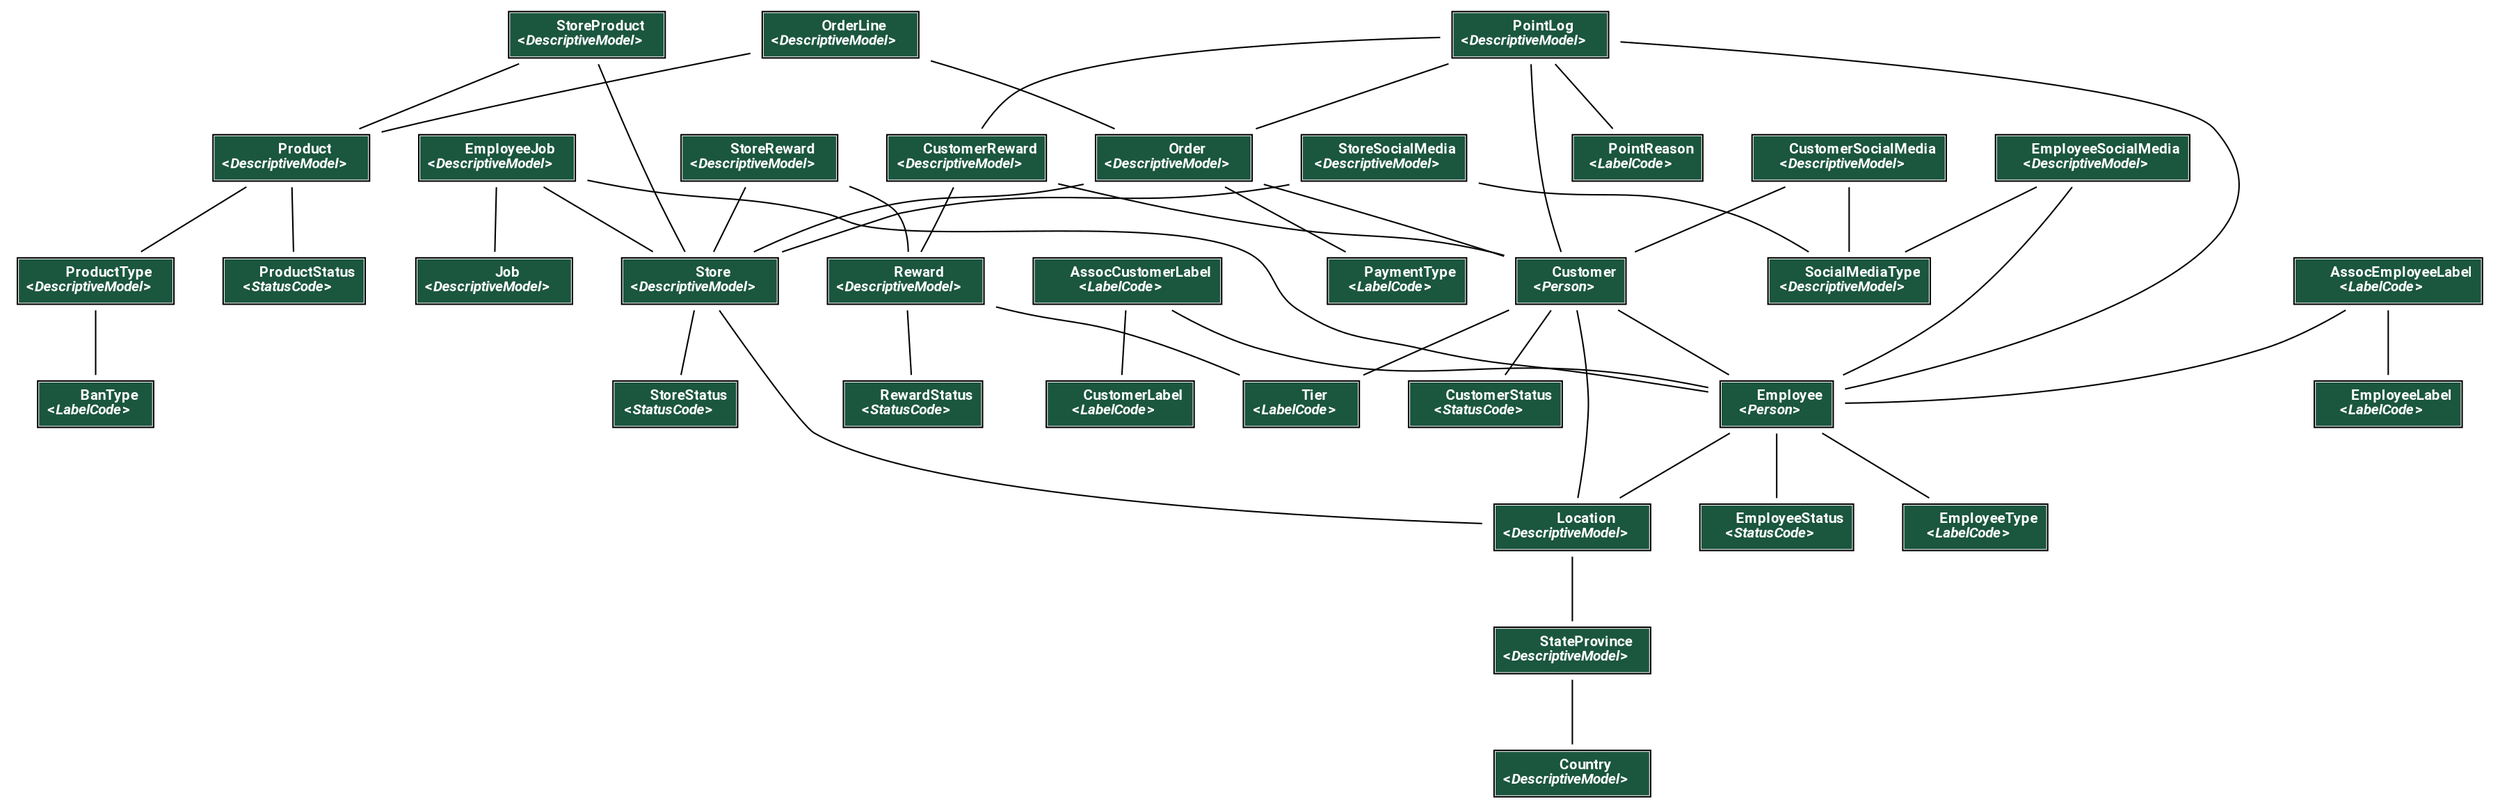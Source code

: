 digraph model_graph {
  // Dotfile by Django-Extensions graph_models
  // Created: 2021-10-11 21:52
  

  fontname = "Roboto"
  fontsize = 8
  splines  = true

  node [
    fontname = "Roboto"
    fontsize = 8
    shape = "plaintext"
  ]

  edge [
    fontname = "Roboto"
    fontsize = 8
  ]

  // Labels


  Bakery_models_CustomerLabel [label=<
    <TABLE BGCOLOR="white" BORDER="1" CELLBORDER="0" CELLSPACING="0">
    <TR><TD COLSPAN="2" CELLPADDING="5" ALIGN="CENTER" BGCOLOR="#1b563f">
    <FONT FACE="Roboto" COLOR="white" POINT-SIZE="10"><B>
    CustomerLabel<BR/>&lt;<FONT FACE="Roboto"><I>LabelCode</I></FONT>&gt;
    </B></FONT></TD></TR>
  
    </TABLE>
    >]

  Bakery_models_EmployeeLabel [label=<
    <TABLE BGCOLOR="white" BORDER="1" CELLBORDER="0" CELLSPACING="0">
    <TR><TD COLSPAN="2" CELLPADDING="5" ALIGN="CENTER" BGCOLOR="#1b563f">
    <FONT FACE="Roboto" COLOR="white" POINT-SIZE="10"><B>
    EmployeeLabel<BR/>&lt;<FONT FACE="Roboto"><I>LabelCode</I></FONT>&gt;
    </B></FONT></TD></TR>
  
    </TABLE>
    >]

  Bakery_models_EmployeeStatus [label=<
    <TABLE BGCOLOR="white" BORDER="1" CELLBORDER="0" CELLSPACING="0">
    <TR><TD COLSPAN="2" CELLPADDING="5" ALIGN="CENTER" BGCOLOR="#1b563f">
    <FONT FACE="Roboto" COLOR="white" POINT-SIZE="10"><B>
    EmployeeStatus<BR/>&lt;<FONT FACE="Roboto"><I>StatusCode</I></FONT>&gt;
    </B></FONT></TD></TR>
  
    </TABLE>
    >]

  Bakery_models_CustomerStatus [label=<
    <TABLE BGCOLOR="white" BORDER="1" CELLBORDER="0" CELLSPACING="0">
    <TR><TD COLSPAN="2" CELLPADDING="5" ALIGN="CENTER" BGCOLOR="#1b563f">
    <FONT FACE="Roboto" COLOR="white" POINT-SIZE="10"><B>
    CustomerStatus<BR/>&lt;<FONT FACE="Roboto"><I>StatusCode</I></FONT>&gt;
    </B></FONT></TD></TR>
  
    </TABLE>
    >]

  Bakery_models_ProductStatus [label=<
    <TABLE BGCOLOR="white" BORDER="1" CELLBORDER="0" CELLSPACING="0">
    <TR><TD COLSPAN="2" CELLPADDING="5" ALIGN="CENTER" BGCOLOR="#1b563f">
    <FONT FACE="Roboto" COLOR="white" POINT-SIZE="10"><B>
    ProductStatus<BR/>&lt;<FONT FACE="Roboto"><I>StatusCode</I></FONT>&gt;
    </B></FONT></TD></TR>
  
    </TABLE>
    >]

  Bakery_models_StoreStatus [label=<
    <TABLE BGCOLOR="white" BORDER="1" CELLBORDER="0" CELLSPACING="0">
    <TR><TD COLSPAN="2" CELLPADDING="5" ALIGN="CENTER" BGCOLOR="#1b563f">
    <FONT FACE="Roboto" COLOR="white" POINT-SIZE="10"><B>
    StoreStatus<BR/>&lt;<FONT FACE="Roboto"><I>StatusCode</I></FONT>&gt;
    </B></FONT></TD></TR>
  
    </TABLE>
    >]

  Bakery_models_RewardStatus [label=<
    <TABLE BGCOLOR="white" BORDER="1" CELLBORDER="0" CELLSPACING="0">
    <TR><TD COLSPAN="2" CELLPADDING="5" ALIGN="CENTER" BGCOLOR="#1b563f">
    <FONT FACE="Roboto" COLOR="white" POINT-SIZE="10"><B>
    RewardStatus<BR/>&lt;<FONT FACE="Roboto"><I>StatusCode</I></FONT>&gt;
    </B></FONT></TD></TR>
  
    </TABLE>
    >]

  Bakery_models_BanType [label=<
    <TABLE BGCOLOR="white" BORDER="1" CELLBORDER="0" CELLSPACING="0">
    <TR><TD COLSPAN="2" CELLPADDING="5" ALIGN="CENTER" BGCOLOR="#1b563f">
    <FONT FACE="Roboto" COLOR="white" POINT-SIZE="10"><B>
    BanType<BR/>&lt;<FONT FACE="Roboto"><I>LabelCode</I></FONT>&gt;
    </B></FONT></TD></TR>
  
    </TABLE>
    >]

  Bakery_models_PointReason [label=<
    <TABLE BGCOLOR="white" BORDER="1" CELLBORDER="0" CELLSPACING="0">
    <TR><TD COLSPAN="2" CELLPADDING="5" ALIGN="CENTER" BGCOLOR="#1b563f">
    <FONT FACE="Roboto" COLOR="white" POINT-SIZE="10"><B>
    PointReason<BR/>&lt;<FONT FACE="Roboto"><I>LabelCode</I></FONT>&gt;
    </B></FONT></TD></TR>
  
    </TABLE>
    >]

  Bakery_models_Country [label=<
    <TABLE BGCOLOR="white" BORDER="1" CELLBORDER="0" CELLSPACING="0">
    <TR><TD COLSPAN="2" CELLPADDING="5" ALIGN="CENTER" BGCOLOR="#1b563f">
    <FONT FACE="Roboto" COLOR="white" POINT-SIZE="10"><B>
    Country<BR/>&lt;<FONT FACE="Roboto"><I>DescriptiveModel</I></FONT>&gt;
    </B></FONT></TD></TR>
  
    </TABLE>
    >]

  Bakery_models_StateProvince [label=<
    <TABLE BGCOLOR="white" BORDER="1" CELLBORDER="0" CELLSPACING="0">
    <TR><TD COLSPAN="2" CELLPADDING="5" ALIGN="CENTER" BGCOLOR="#1b563f">
    <FONT FACE="Roboto" COLOR="white" POINT-SIZE="10"><B>
    StateProvince<BR/>&lt;<FONT FACE="Roboto"><I>DescriptiveModel</I></FONT>&gt;
    </B></FONT></TD></TR>
  
    </TABLE>
    >]

  Bakery_models_Location [label=<
    <TABLE BGCOLOR="white" BORDER="1" CELLBORDER="0" CELLSPACING="0">
    <TR><TD COLSPAN="2" CELLPADDING="5" ALIGN="CENTER" BGCOLOR="#1b563f">
    <FONT FACE="Roboto" COLOR="white" POINT-SIZE="10"><B>
    Location<BR/>&lt;<FONT FACE="Roboto"><I>DescriptiveModel</I></FONT>&gt;
    </B></FONT></TD></TR>
  
    </TABLE>
    >]

  Bakery_models_Tier [label=<
    <TABLE BGCOLOR="white" BORDER="1" CELLBORDER="0" CELLSPACING="0">
    <TR><TD COLSPAN="2" CELLPADDING="5" ALIGN="CENTER" BGCOLOR="#1b563f">
    <FONT FACE="Roboto" COLOR="white" POINT-SIZE="10"><B>
    Tier<BR/>&lt;<FONT FACE="Roboto"><I>LabelCode</I></FONT>&gt;
    </B></FONT></TD></TR>
  
    </TABLE>
    >]

  Bakery_models_EmployeeType [label=<
    <TABLE BGCOLOR="white" BORDER="1" CELLBORDER="0" CELLSPACING="0">
    <TR><TD COLSPAN="2" CELLPADDING="5" ALIGN="CENTER" BGCOLOR="#1b563f">
    <FONT FACE="Roboto" COLOR="white" POINT-SIZE="10"><B>
    EmployeeType<BR/>&lt;<FONT FACE="Roboto"><I>LabelCode</I></FONT>&gt;
    </B></FONT></TD></TR>
  
    </TABLE>
    >]

  Bakery_models_Employee [label=<
    <TABLE BGCOLOR="white" BORDER="1" CELLBORDER="0" CELLSPACING="0">
    <TR><TD COLSPAN="2" CELLPADDING="5" ALIGN="CENTER" BGCOLOR="#1b563f">
    <FONT FACE="Roboto" COLOR="white" POINT-SIZE="10"><B>
    Employee<BR/>&lt;<FONT FACE="Roboto"><I>Person</I></FONT>&gt;
    </B></FONT></TD></TR>
  
    </TABLE>
    >]

  Bakery_models_Customer [label=<
    <TABLE BGCOLOR="white" BORDER="1" CELLBORDER="0" CELLSPACING="0">
    <TR><TD COLSPAN="2" CELLPADDING="5" ALIGN="CENTER" BGCOLOR="#1b563f">
    <FONT FACE="Roboto" COLOR="white" POINT-SIZE="10"><B>
    Customer<BR/>&lt;<FONT FACE="Roboto"><I>Person</I></FONT>&gt;
    </B></FONT></TD></TR>
  
    </TABLE>
    >]

  Bakery_models_Job [label=<
    <TABLE BGCOLOR="white" BORDER="1" CELLBORDER="0" CELLSPACING="0">
    <TR><TD COLSPAN="2" CELLPADDING="5" ALIGN="CENTER" BGCOLOR="#1b563f">
    <FONT FACE="Roboto" COLOR="white" POINT-SIZE="10"><B>
    Job<BR/>&lt;<FONT FACE="Roboto"><I>DescriptiveModel</I></FONT>&gt;
    </B></FONT></TD></TR>
  
    </TABLE>
    >]

  Bakery_models_AssocEmployeeLabel [label=<
    <TABLE BGCOLOR="white" BORDER="1" CELLBORDER="0" CELLSPACING="0">
    <TR><TD COLSPAN="2" CELLPADDING="5" ALIGN="CENTER" BGCOLOR="#1b563f">
    <FONT FACE="Roboto" COLOR="white" POINT-SIZE="10"><B>
    AssocEmployeeLabel<BR/>&lt;<FONT FACE="Roboto"><I>LabelCode</I></FONT>&gt;
    </B></FONT></TD></TR>
  
    </TABLE>
    >]

  Bakery_models_AssocCustomerLabel [label=<
    <TABLE BGCOLOR="white" BORDER="1" CELLBORDER="0" CELLSPACING="0">
    <TR><TD COLSPAN="2" CELLPADDING="5" ALIGN="CENTER" BGCOLOR="#1b563f">
    <FONT FACE="Roboto" COLOR="white" POINT-SIZE="10"><B>
    AssocCustomerLabel<BR/>&lt;<FONT FACE="Roboto"><I>LabelCode</I></FONT>&gt;
    </B></FONT></TD></TR>
  
    </TABLE>
    >]

  Bakery_models_PaymentType [label=<
    <TABLE BGCOLOR="white" BORDER="1" CELLBORDER="0" CELLSPACING="0">
    <TR><TD COLSPAN="2" CELLPADDING="5" ALIGN="CENTER" BGCOLOR="#1b563f">
    <FONT FACE="Roboto" COLOR="white" POINT-SIZE="10"><B>
    PaymentType<BR/>&lt;<FONT FACE="Roboto"><I>LabelCode</I></FONT>&gt;
    </B></FONT></TD></TR>
  
    </TABLE>
    >]

  Bakery_models_Store [label=<
    <TABLE BGCOLOR="white" BORDER="1" CELLBORDER="0" CELLSPACING="0">
    <TR><TD COLSPAN="2" CELLPADDING="5" ALIGN="CENTER" BGCOLOR="#1b563f">
    <FONT FACE="Roboto" COLOR="white" POINT-SIZE="10"><B>
    Store<BR/>&lt;<FONT FACE="Roboto"><I>DescriptiveModel</I></FONT>&gt;
    </B></FONT></TD></TR>
  
    </TABLE>
    >]

  Bakery_models_EmployeeJob [label=<
    <TABLE BGCOLOR="white" BORDER="1" CELLBORDER="0" CELLSPACING="0">
    <TR><TD COLSPAN="2" CELLPADDING="5" ALIGN="CENTER" BGCOLOR="#1b563f">
    <FONT FACE="Roboto" COLOR="white" POINT-SIZE="10"><B>
    EmployeeJob<BR/>&lt;<FONT FACE="Roboto"><I>DescriptiveModel</I></FONT>&gt;
    </B></FONT></TD></TR>
  
    </TABLE>
    >]

  Bakery_models_Order [label=<
    <TABLE BGCOLOR="white" BORDER="1" CELLBORDER="0" CELLSPACING="0">
    <TR><TD COLSPAN="2" CELLPADDING="5" ALIGN="CENTER" BGCOLOR="#1b563f">
    <FONT FACE="Roboto" COLOR="white" POINT-SIZE="10"><B>
    Order<BR/>&lt;<FONT FACE="Roboto"><I>DescriptiveModel</I></FONT>&gt;
    </B></FONT></TD></TR>
  
    </TABLE>
    >]

  Bakery_models_ProductType [label=<
    <TABLE BGCOLOR="white" BORDER="1" CELLBORDER="0" CELLSPACING="0">
    <TR><TD COLSPAN="2" CELLPADDING="5" ALIGN="CENTER" BGCOLOR="#1b563f">
    <FONT FACE="Roboto" COLOR="white" POINT-SIZE="10"><B>
    ProductType<BR/>&lt;<FONT FACE="Roboto"><I>DescriptiveModel</I></FONT>&gt;
    </B></FONT></TD></TR>
  
    </TABLE>
    >]

  Bakery_models_Product [label=<
    <TABLE BGCOLOR="white" BORDER="1" CELLBORDER="0" CELLSPACING="0">
    <TR><TD COLSPAN="2" CELLPADDING="5" ALIGN="CENTER" BGCOLOR="#1b563f">
    <FONT FACE="Roboto" COLOR="white" POINT-SIZE="10"><B>
    Product<BR/>&lt;<FONT FACE="Roboto"><I>DescriptiveModel</I></FONT>&gt;
    </B></FONT></TD></TR>
  
    </TABLE>
    >]

  Bakery_models_OrderLine [label=<
    <TABLE BGCOLOR="white" BORDER="1" CELLBORDER="0" CELLSPACING="0">
    <TR><TD COLSPAN="2" CELLPADDING="5" ALIGN="CENTER" BGCOLOR="#1b563f">
    <FONT FACE="Roboto" COLOR="white" POINT-SIZE="10"><B>
    OrderLine<BR/>&lt;<FONT FACE="Roboto"><I>DescriptiveModel</I></FONT>&gt;
    </B></FONT></TD></TR>
  
    </TABLE>
    >]

  Bakery_models_Reward [label=<
    <TABLE BGCOLOR="white" BORDER="1" CELLBORDER="0" CELLSPACING="0">
    <TR><TD COLSPAN="2" CELLPADDING="5" ALIGN="CENTER" BGCOLOR="#1b563f">
    <FONT FACE="Roboto" COLOR="white" POINT-SIZE="10"><B>
    Reward<BR/>&lt;<FONT FACE="Roboto"><I>DescriptiveModel</I></FONT>&gt;
    </B></FONT></TD></TR>
  
    </TABLE>
    >]

  Bakery_models_SocialMediaType [label=<
    <TABLE BGCOLOR="white" BORDER="1" CELLBORDER="0" CELLSPACING="0">
    <TR><TD COLSPAN="2" CELLPADDING="5" ALIGN="CENTER" BGCOLOR="#1b563f">
    <FONT FACE="Roboto" COLOR="white" POINT-SIZE="10"><B>
    SocialMediaType<BR/>&lt;<FONT FACE="Roboto"><I>DescriptiveModel</I></FONT>&gt;
    </B></FONT></TD></TR>
  
    </TABLE>
    >]

  Bakery_models_StoreSocialMedia [label=<
    <TABLE BGCOLOR="white" BORDER="1" CELLBORDER="0" CELLSPACING="0">
    <TR><TD COLSPAN="2" CELLPADDING="5" ALIGN="CENTER" BGCOLOR="#1b563f">
    <FONT FACE="Roboto" COLOR="white" POINT-SIZE="10"><B>
    StoreSocialMedia<BR/>&lt;<FONT FACE="Roboto"><I>DescriptiveModel</I></FONT>&gt;
    </B></FONT></TD></TR>
  
    </TABLE>
    >]

  Bakery_models_EmployeeSocialMedia [label=<
    <TABLE BGCOLOR="white" BORDER="1" CELLBORDER="0" CELLSPACING="0">
    <TR><TD COLSPAN="2" CELLPADDING="5" ALIGN="CENTER" BGCOLOR="#1b563f">
    <FONT FACE="Roboto" COLOR="white" POINT-SIZE="10"><B>
    EmployeeSocialMedia<BR/>&lt;<FONT FACE="Roboto"><I>DescriptiveModel</I></FONT>&gt;
    </B></FONT></TD></TR>
  
    </TABLE>
    >]

  Bakery_models_CustomerSocialMedia [label=<
    <TABLE BGCOLOR="white" BORDER="1" CELLBORDER="0" CELLSPACING="0">
    <TR><TD COLSPAN="2" CELLPADDING="5" ALIGN="CENTER" BGCOLOR="#1b563f">
    <FONT FACE="Roboto" COLOR="white" POINT-SIZE="10"><B>
    CustomerSocialMedia<BR/>&lt;<FONT FACE="Roboto"><I>DescriptiveModel</I></FONT>&gt;
    </B></FONT></TD></TR>
  
    </TABLE>
    >]

  Bakery_models_StoreProduct [label=<
    <TABLE BGCOLOR="white" BORDER="1" CELLBORDER="0" CELLSPACING="0">
    <TR><TD COLSPAN="2" CELLPADDING="5" ALIGN="CENTER" BGCOLOR="#1b563f">
    <FONT FACE="Roboto" COLOR="white" POINT-SIZE="10"><B>
    StoreProduct<BR/>&lt;<FONT FACE="Roboto"><I>DescriptiveModel</I></FONT>&gt;
    </B></FONT></TD></TR>
  
    </TABLE>
    >]

  Bakery_models_StoreReward [label=<
    <TABLE BGCOLOR="white" BORDER="1" CELLBORDER="0" CELLSPACING="0">
    <TR><TD COLSPAN="2" CELLPADDING="5" ALIGN="CENTER" BGCOLOR="#1b563f">
    <FONT FACE="Roboto" COLOR="white" POINT-SIZE="10"><B>
    StoreReward<BR/>&lt;<FONT FACE="Roboto"><I>DescriptiveModel</I></FONT>&gt;
    </B></FONT></TD></TR>
  
    </TABLE>
    >]

  Bakery_models_CustomerReward [label=<
    <TABLE BGCOLOR="white" BORDER="1" CELLBORDER="0" CELLSPACING="0">
    <TR><TD COLSPAN="2" CELLPADDING="5" ALIGN="CENTER" BGCOLOR="#1b563f">
    <FONT FACE="Roboto" COLOR="white" POINT-SIZE="10"><B>
    CustomerReward<BR/>&lt;<FONT FACE="Roboto"><I>DescriptiveModel</I></FONT>&gt;
    </B></FONT></TD></TR>
  
    </TABLE>
    >]

  Bakery_models_PointLog [label=<
    <TABLE BGCOLOR="white" BORDER="1" CELLBORDER="0" CELLSPACING="0">
    <TR><TD COLSPAN="2" CELLPADDING="5" ALIGN="CENTER" BGCOLOR="#1b563f">
    <FONT FACE="Roboto" COLOR="white" POINT-SIZE="10"><B>
    PointLog<BR/>&lt;<FONT FACE="Roboto"><I>DescriptiveModel</I></FONT>&gt;
    </B></FONT></TD></TR>
  
    </TABLE>
    >]




  // Relations

  Bakery_models_StateProvince -> Bakery_models_Country
  [label=" "] [arrowhead=none, arrowtail=none, dir=both];

  Bakery_models_Location -> Bakery_models_StateProvince
  [label=" "] [arrowhead=none, arrowtail=none, dir=both];

  Bakery_models_Employee -> Bakery_models_Location
  [label=" "] [arrowhead=none, arrowtail=none, dir=both];

  Bakery_models_Employee -> Bakery_models_EmployeeStatus
  [label=" "] [arrowhead=none, arrowtail=none, dir=both];

  Bakery_models_Employee -> Bakery_models_EmployeeType
  [label=" "] [arrowhead=none, arrowtail=none, dir=both];

  Bakery_models_Customer -> Bakery_models_Employee
  [label=" "] [arrowhead=none, arrowtail=none, dir=both];

  Bakery_models_Customer -> Bakery_models_CustomerStatus
  [label=" "] [arrowhead=none, arrowtail=none, dir=both];

  Bakery_models_Customer -> Bakery_models_Tier
  [label=" "] [arrowhead=none, arrowtail=none, dir=both];

  Bakery_models_Customer -> Bakery_models_Location
  [label=" "] [arrowhead=none, arrowtail=none, dir=both];

  Bakery_models_AssocEmployeeLabel -> Bakery_models_Employee
  [label=" "] [arrowhead=none, arrowtail=none, dir=both];

  Bakery_models_AssocEmployeeLabel -> Bakery_models_EmployeeLabel
  [label=" "] [arrowhead=none, arrowtail=none, dir=both];

  Bakery_models_AssocCustomerLabel -> Bakery_models_Employee
  [label=" "] [arrowhead=none, arrowtail=none, dir=both];

  Bakery_models_AssocCustomerLabel -> Bakery_models_CustomerLabel
  [label=" "] [arrowhead=none, arrowtail=none, dir=both];

  Bakery_models_Store -> Bakery_models_Location
  [label=" "] [arrowhead=none, arrowtail=none, dir=both];

  Bakery_models_Store -> Bakery_models_StoreStatus
  [label=" "] [arrowhead=none, arrowtail=none, dir=both];

  Bakery_models_EmployeeJob -> Bakery_models_Employee
  [label=" "] [arrowhead=none, arrowtail=none, dir=both];

  Bakery_models_EmployeeJob -> Bakery_models_Store
  [label=" "] [arrowhead=none, arrowtail=none, dir=both];

  Bakery_models_EmployeeJob -> Bakery_models_Job
  [label=" "] [arrowhead=none, arrowtail=none, dir=both];

  Bakery_models_Order -> Bakery_models_Customer
  [label=" "] [arrowhead=none, arrowtail=none, dir=both];

  Bakery_models_Order -> Bakery_models_PaymentType
  [label=" "] [arrowhead=none, arrowtail=none, dir=both];

  Bakery_models_Order -> Bakery_models_Store
  [label=" "] [arrowhead=none, arrowtail=none, dir=both];

  Bakery_models_ProductType -> Bakery_models_BanType
  [label=" "] [arrowhead=none, arrowtail=none, dir=both];

  Bakery_models_Product -> Bakery_models_ProductType
  [label=" "] [arrowhead=none, arrowtail=none, dir=both];

  Bakery_models_Product -> Bakery_models_ProductStatus
  [label=" "] [arrowhead=none, arrowtail=none, dir=both];

  Bakery_models_OrderLine -> Bakery_models_Product
  [label=" "] [arrowhead=none, arrowtail=none, dir=both];

  Bakery_models_OrderLine -> Bakery_models_Order
  [label=" "] [arrowhead=none, arrowtail=none, dir=both];

  Bakery_models_Reward -> Bakery_models_RewardStatus
  [label=" "] [arrowhead=none, arrowtail=none, dir=both];

  Bakery_models_Reward -> Bakery_models_Tier
  [label=" "] [arrowhead=none, arrowtail=none, dir=both];

  Bakery_models_StoreSocialMedia -> Bakery_models_Store
  [label=" "] [arrowhead=none, arrowtail=none, dir=both];

  Bakery_models_StoreSocialMedia -> Bakery_models_SocialMediaType
  [label=" "] [arrowhead=none, arrowtail=none, dir=both];

  Bakery_models_EmployeeSocialMedia -> Bakery_models_Employee
  [label=" "] [arrowhead=none, arrowtail=none, dir=both];

  Bakery_models_EmployeeSocialMedia -> Bakery_models_SocialMediaType
  [label=" "] [arrowhead=none, arrowtail=none, dir=both];

  Bakery_models_CustomerSocialMedia -> Bakery_models_SocialMediaType
  [label=" "] [arrowhead=none, arrowtail=none, dir=both];

  Bakery_models_CustomerSocialMedia -> Bakery_models_Customer
  [label=" "] [arrowhead=none, arrowtail=none, dir=both];

  Bakery_models_StoreProduct -> Bakery_models_Product
  [label=" "] [arrowhead=none, arrowtail=none, dir=both];

  Bakery_models_StoreProduct -> Bakery_models_Store
  [label=" "] [arrowhead=none, arrowtail=none, dir=both];

  Bakery_models_StoreReward -> Bakery_models_Reward
  [label=" "] [arrowhead=none, arrowtail=none, dir=both];

  Bakery_models_StoreReward -> Bakery_models_Store
  [label=" "] [arrowhead=none, arrowtail=none, dir=both];

  Bakery_models_CustomerReward -> Bakery_models_Customer
  [label=" "] [arrowhead=none, arrowtail=none, dir=both];

  Bakery_models_CustomerReward -> Bakery_models_Reward
  [label=" "] [arrowhead=none, arrowtail=none, dir=both];

  Bakery_models_PointLog -> Bakery_models_Employee
  [label=" "] [arrowhead=none, arrowtail=none, dir=both];

  Bakery_models_PointLog -> Bakery_models_Customer
  [label=" "] [arrowhead=none, arrowtail=none, dir=both];

  Bakery_models_PointLog -> Bakery_models_PointReason
  [label=" "] [arrowhead=none, arrowtail=none, dir=both];

  Bakery_models_PointLog -> Bakery_models_Order
  [label=" "] [arrowhead=none, arrowtail=none, dir=both];

  Bakery_models_PointLog -> Bakery_models_CustomerReward
  [label=" "] [arrowhead=none, arrowtail=none, dir=both];


}
